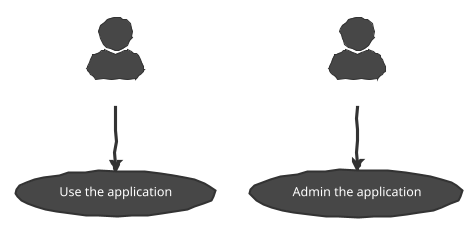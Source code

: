 ' Do not edit
' Theme Gallery
' autogenerated by script
'
@startuml
!theme sketchy
skinparam actorStyle awesome
:User: --> (Use)
"Main Admin" as Admin
"Use the application" as (Use)
Admin --> (Admin the application)
@enduml
